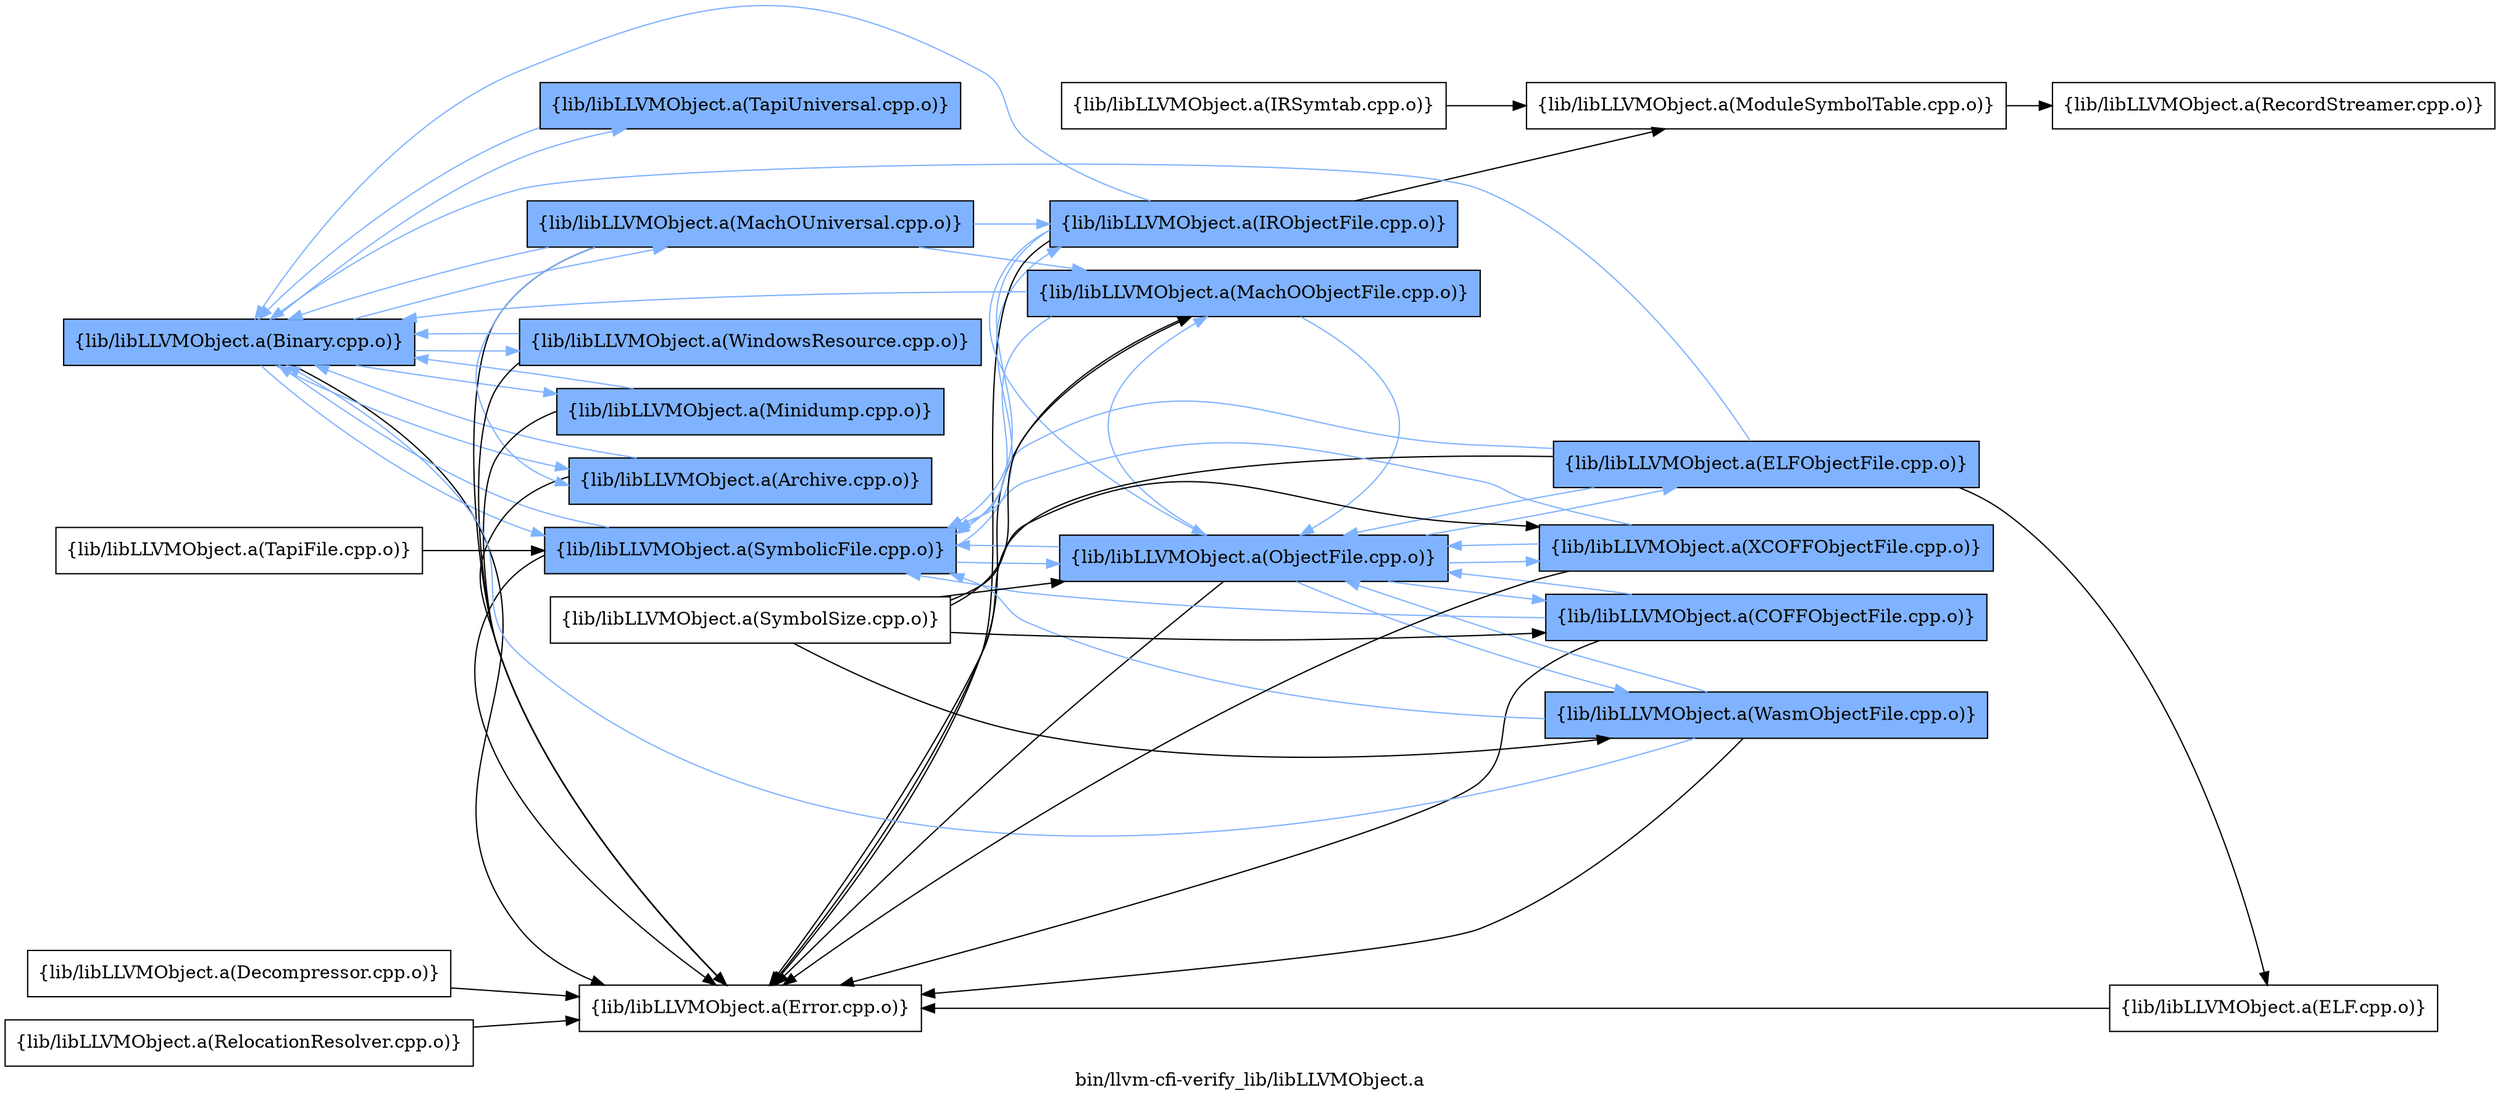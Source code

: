 digraph "bin/llvm-cfi-verify_lib/libLLVMObject.a" {
	label="bin/llvm-cfi-verify_lib/libLLVMObject.a";
	rankdir=LR;
	{ rank=same; Node0x55730f4ca238;  }
	{ rank=same; Node0x55730f4caa08; Node0x55730f4cf0a8; Node0x55730f4c8938; Node0x55730f4c85c8; Node0x55730f4c91a8; Node0x55730f4c9ec8; Node0x55730f4ca968;  }
	{ rank=same; Node0x55730f4cde88; Node0x55730f4cfaf8; Node0x55730f4d0278;  }
	{ rank=same; Node0x55730f4cd668; Node0x55730f4ce928; Node0x55730f4c9d38; Node0x55730f4d0e58; Node0x55730f4d1678;  }
	{ rank=same; Node0x55730f4ca238;  }
	{ rank=same; Node0x55730f4caa08; Node0x55730f4cf0a8; Node0x55730f4c8938; Node0x55730f4c85c8; Node0x55730f4c91a8; Node0x55730f4c9ec8; Node0x55730f4ca968;  }
	{ rank=same; Node0x55730f4cde88; Node0x55730f4cfaf8; Node0x55730f4d0278;  }
	{ rank=same; Node0x55730f4cd668; Node0x55730f4ce928; Node0x55730f4c9d38; Node0x55730f4d0e58; Node0x55730f4d1678;  }

	Node0x55730f4ca238 [shape=record,shape=box,group=1,style=filled,fillcolor="0.600000 0.5 1",label="{lib/libLLVMObject.a(Binary.cpp.o)}"];
	Node0x55730f4ca238 -> Node0x55730f4caa08;
	Node0x55730f4ca238 -> Node0x55730f4cf0a8[color="0.600000 0.5 1"];
	Node0x55730f4ca238 -> Node0x55730f4c8938[color="0.600000 0.5 1"];
	Node0x55730f4ca238 -> Node0x55730f4c85c8[color="0.600000 0.5 1"];
	Node0x55730f4ca238 -> Node0x55730f4c91a8[color="0.600000 0.5 1"];
	Node0x55730f4ca238 -> Node0x55730f4c9ec8[color="0.600000 0.5 1"];
	Node0x55730f4ca238 -> Node0x55730f4ca968[color="0.600000 0.5 1"];
	Node0x55730f4caa08 [shape=record,shape=box,group=0,label="{lib/libLLVMObject.a(Error.cpp.o)}"];
	Node0x55730f4d0278 [shape=record,shape=box,group=1,style=filled,fillcolor="0.600000 0.5 1",label="{lib/libLLVMObject.a(MachOObjectFile.cpp.o)}"];
	Node0x55730f4d0278 -> Node0x55730f4ca238[color="0.600000 0.5 1"];
	Node0x55730f4d0278 -> Node0x55730f4caa08;
	Node0x55730f4d0278 -> Node0x55730f4cf0a8[color="0.600000 0.5 1"];
	Node0x55730f4d0278 -> Node0x55730f4cfaf8[color="0.600000 0.5 1"];
	Node0x55730f4c9d38 [shape=record,shape=box,group=1,style=filled,fillcolor="0.600000 0.5 1",label="{lib/libLLVMObject.a(COFFObjectFile.cpp.o)}"];
	Node0x55730f4c9d38 -> Node0x55730f4caa08;
	Node0x55730f4c9d38 -> Node0x55730f4cf0a8[color="0.600000 0.5 1"];
	Node0x55730f4c9d38 -> Node0x55730f4cfaf8[color="0.600000 0.5 1"];
	Node0x55730f4c85c8 [shape=record,shape=box,group=1,style=filled,fillcolor="0.600000 0.5 1",label="{lib/libLLVMObject.a(MachOUniversal.cpp.o)}"];
	Node0x55730f4c85c8 -> Node0x55730f4ca238[color="0.600000 0.5 1"];
	Node0x55730f4c85c8 -> Node0x55730f4caa08;
	Node0x55730f4c85c8 -> Node0x55730f4cde88[color="0.600000 0.5 1"];
	Node0x55730f4c85c8 -> Node0x55730f4d0278[color="0.600000 0.5 1"];
	Node0x55730f4c85c8 -> Node0x55730f4c8938[color="0.600000 0.5 1"];
	Node0x55730f4cf0a8 [shape=record,shape=box,group=1,style=filled,fillcolor="0.600000 0.5 1",label="{lib/libLLVMObject.a(SymbolicFile.cpp.o)}"];
	Node0x55730f4cf0a8 -> Node0x55730f4ca238[color="0.600000 0.5 1"];
	Node0x55730f4cf0a8 -> Node0x55730f4caa08;
	Node0x55730f4cf0a8 -> Node0x55730f4cde88[color="0.600000 0.5 1"];
	Node0x55730f4cf0a8 -> Node0x55730f4cfaf8[color="0.600000 0.5 1"];
	Node0x55730f4c8938 [shape=record,shape=box,group=1,style=filled,fillcolor="0.600000 0.5 1",label="{lib/libLLVMObject.a(Archive.cpp.o)}"];
	Node0x55730f4c8938 -> Node0x55730f4ca238[color="0.600000 0.5 1"];
	Node0x55730f4c8938 -> Node0x55730f4caa08;
	Node0x55730f4c91a8 [shape=record,shape=box,group=1,style=filled,fillcolor="0.600000 0.5 1",label="{lib/libLLVMObject.a(Minidump.cpp.o)}"];
	Node0x55730f4c91a8 -> Node0x55730f4ca238[color="0.600000 0.5 1"];
	Node0x55730f4c91a8 -> Node0x55730f4caa08;
	Node0x55730f4c9ec8 [shape=record,shape=box,group=1,style=filled,fillcolor="0.600000 0.5 1",label="{lib/libLLVMObject.a(WindowsResource.cpp.o)}"];
	Node0x55730f4c9ec8 -> Node0x55730f4ca238[color="0.600000 0.5 1"];
	Node0x55730f4c9ec8 -> Node0x55730f4caa08;
	Node0x55730f4ca968 [shape=record,shape=box,group=1,style=filled,fillcolor="0.600000 0.5 1",label="{lib/libLLVMObject.a(TapiUniversal.cpp.o)}"];
	Node0x55730f4ca968 -> Node0x55730f4ca238[color="0.600000 0.5 1"];
	Node0x55730f4cde88 [shape=record,shape=box,group=1,style=filled,fillcolor="0.600000 0.5 1",label="{lib/libLLVMObject.a(IRObjectFile.cpp.o)}"];
	Node0x55730f4cde88 -> Node0x55730f4ca238[color="0.600000 0.5 1"];
	Node0x55730f4cde88 -> Node0x55730f4caa08;
	Node0x55730f4cde88 -> Node0x55730f4cf0a8[color="0.600000 0.5 1"];
	Node0x55730f4cde88 -> Node0x55730f4cd668;
	Node0x55730f4cde88 -> Node0x55730f4cfaf8[color="0.600000 0.5 1"];
	Node0x55730f4cfaf8 [shape=record,shape=box,group=1,style=filled,fillcolor="0.600000 0.5 1",label="{lib/libLLVMObject.a(ObjectFile.cpp.o)}"];
	Node0x55730f4cfaf8 -> Node0x55730f4caa08;
	Node0x55730f4cfaf8 -> Node0x55730f4cf0a8[color="0.600000 0.5 1"];
	Node0x55730f4cfaf8 -> Node0x55730f4d0278[color="0.600000 0.5 1"];
	Node0x55730f4cfaf8 -> Node0x55730f4ce928[color="0.600000 0.5 1"];
	Node0x55730f4cfaf8 -> Node0x55730f4c9d38[color="0.600000 0.5 1"];
	Node0x55730f4cfaf8 -> Node0x55730f4d0e58[color="0.600000 0.5 1"];
	Node0x55730f4cfaf8 -> Node0x55730f4d1678[color="0.600000 0.5 1"];
	Node0x55730f4cd668 [shape=record,shape=box,group=0,label="{lib/libLLVMObject.a(ModuleSymbolTable.cpp.o)}"];
	Node0x55730f4cd668 -> Node0x55730f4bdad8;
	Node0x55730f4bdad8 [shape=record,shape=box,group=0,label="{lib/libLLVMObject.a(RecordStreamer.cpp.o)}"];
	Node0x55730f4ce928 [shape=record,shape=box,group=1,style=filled,fillcolor="0.600000 0.5 1",label="{lib/libLLVMObject.a(ELFObjectFile.cpp.o)}"];
	Node0x55730f4ce928 -> Node0x55730f4ca238[color="0.600000 0.5 1"];
	Node0x55730f4ce928 -> Node0x55730f4caa08;
	Node0x55730f4ce928 -> Node0x55730f4cf0a8[color="0.600000 0.5 1"];
	Node0x55730f4ce928 -> Node0x55730f4cfaf8[color="0.600000 0.5 1"];
	Node0x55730f4ce928 -> Node0x55730f4cfe18;
	Node0x55730f4d0e58 [shape=record,shape=box,group=1,style=filled,fillcolor="0.600000 0.5 1",label="{lib/libLLVMObject.a(WasmObjectFile.cpp.o)}"];
	Node0x55730f4d0e58 -> Node0x55730f4ca238[color="0.600000 0.5 1"];
	Node0x55730f4d0e58 -> Node0x55730f4caa08;
	Node0x55730f4d0e58 -> Node0x55730f4cf0a8[color="0.600000 0.5 1"];
	Node0x55730f4d0e58 -> Node0x55730f4cfaf8[color="0.600000 0.5 1"];
	Node0x55730f4d1678 [shape=record,shape=box,group=1,style=filled,fillcolor="0.600000 0.5 1",label="{lib/libLLVMObject.a(XCOFFObjectFile.cpp.o)}"];
	Node0x55730f4d1678 -> Node0x55730f4caa08;
	Node0x55730f4d1678 -> Node0x55730f4cf0a8[color="0.600000 0.5 1"];
	Node0x55730f4d1678 -> Node0x55730f4cfaf8[color="0.600000 0.5 1"];
	Node0x55730f4cfe18 [shape=record,shape=box,group=0,label="{lib/libLLVMObject.a(ELF.cpp.o)}"];
	Node0x55730f4cfe18 -> Node0x55730f4caa08;
	Node0x55730f4d13f8 [shape=record,shape=box,group=0,label="{lib/libLLVMObject.a(IRSymtab.cpp.o)}"];
	Node0x55730f4d13f8 -> Node0x55730f4cd668;
	Node0x55730f4ca418 [shape=record,shape=box,group=0,label="{lib/libLLVMObject.a(TapiFile.cpp.o)}"];
	Node0x55730f4ca418 -> Node0x55730f4cf0a8;
	Node0x55730f4d0098 [shape=record,shape=box,group=0,label="{lib/libLLVMObject.a(SymbolSize.cpp.o)}"];
	Node0x55730f4d0098 -> Node0x55730f4cfaf8;
	Node0x55730f4d0098 -> Node0x55730f4d0278;
	Node0x55730f4d0098 -> Node0x55730f4c9d38;
	Node0x55730f4d0098 -> Node0x55730f4d0e58;
	Node0x55730f4d0098 -> Node0x55730f4d1678;
	Node0x55730f4c36b8 [shape=record,shape=box,group=0,label="{lib/libLLVMObject.a(Decompressor.cpp.o)}"];
	Node0x55730f4c36b8 -> Node0x55730f4caa08;
	Node0x55730f4c3de8 [shape=record,shape=box,group=0,label="{lib/libLLVMObject.a(RelocationResolver.cpp.o)}"];
	Node0x55730f4c3de8 -> Node0x55730f4caa08;
}
